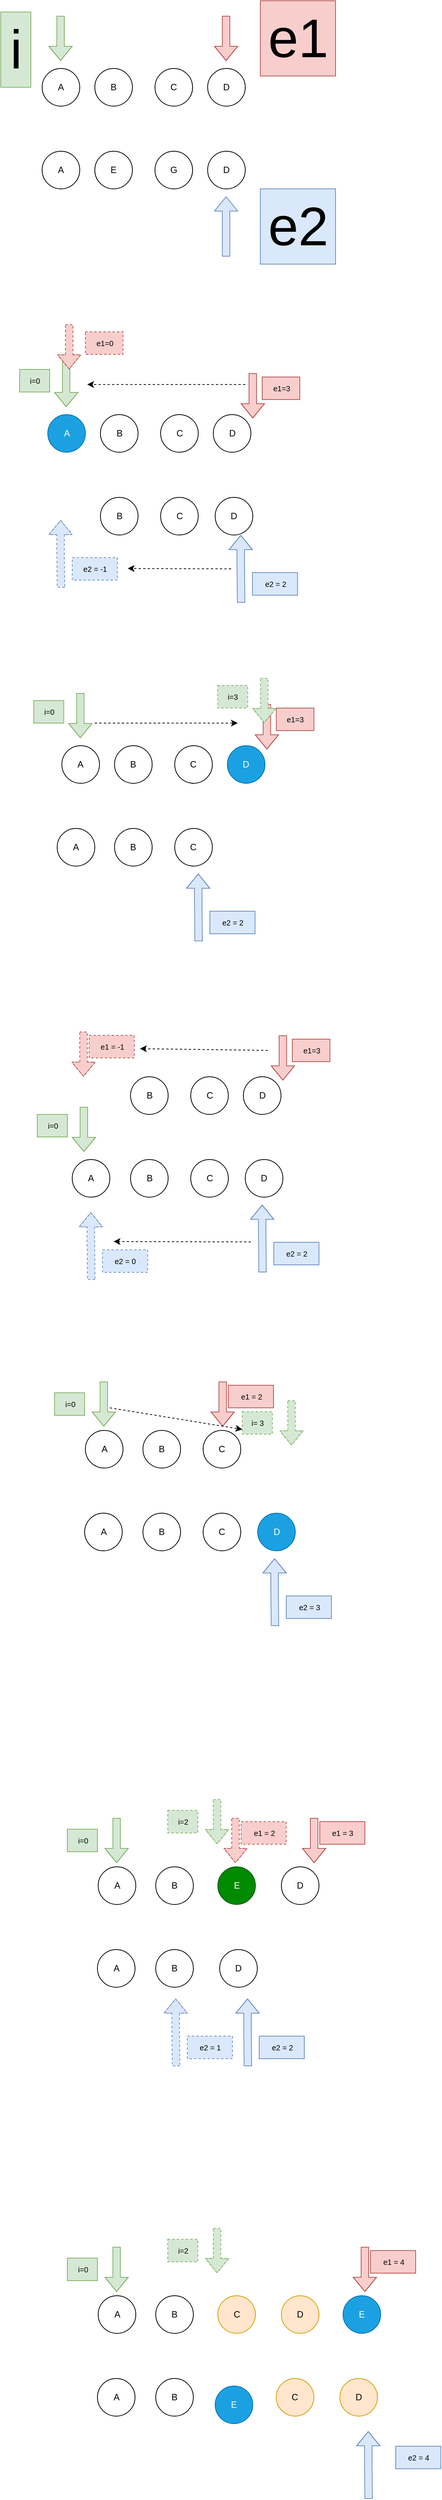<mxfile version="20.0.4" type="device"><diagram id="wZ3CmsPw8sh5OB52GNjy" name="Page-1"><mxGraphModel dx="942" dy="634" grid="1" gridSize="10" guides="1" tooltips="1" connect="1" arrows="1" fold="1" page="1" pageScale="1" pageWidth="827" pageHeight="1169" math="0" shadow="0"><root><mxCell id="0"/><mxCell id="1" parent="0"/><mxCell id="wDQxOSe4dmzjNGfjqoca-1" value="A" style="ellipse;whiteSpace=wrap;html=1;aspect=fixed;" vertex="1" parent="1"><mxGeometry x="150" y="130" width="50" height="50" as="geometry"/></mxCell><mxCell id="wDQxOSe4dmzjNGfjqoca-2" value="B" style="ellipse;whiteSpace=wrap;html=1;aspect=fixed;" vertex="1" parent="1"><mxGeometry x="220" y="130" width="50" height="50" as="geometry"/></mxCell><mxCell id="wDQxOSe4dmzjNGfjqoca-3" value="C" style="ellipse;whiteSpace=wrap;html=1;aspect=fixed;" vertex="1" parent="1"><mxGeometry x="300" y="130" width="50" height="50" as="geometry"/></mxCell><mxCell id="wDQxOSe4dmzjNGfjqoca-4" value="D" style="ellipse;whiteSpace=wrap;html=1;aspect=fixed;" vertex="1" parent="1"><mxGeometry x="370" y="130" width="50" height="50" as="geometry"/></mxCell><mxCell id="wDQxOSe4dmzjNGfjqoca-5" value="A" style="ellipse;whiteSpace=wrap;html=1;aspect=fixed;" vertex="1" parent="1"><mxGeometry x="150" y="240" width="50" height="50" as="geometry"/></mxCell><mxCell id="wDQxOSe4dmzjNGfjqoca-6" value="E" style="ellipse;whiteSpace=wrap;html=1;aspect=fixed;" vertex="1" parent="1"><mxGeometry x="220" y="240" width="50" height="50" as="geometry"/></mxCell><mxCell id="wDQxOSe4dmzjNGfjqoca-7" value="G" style="ellipse;whiteSpace=wrap;html=1;aspect=fixed;" vertex="1" parent="1"><mxGeometry x="300" y="240" width="50" height="50" as="geometry"/></mxCell><mxCell id="wDQxOSe4dmzjNGfjqoca-8" value="D" style="ellipse;whiteSpace=wrap;html=1;aspect=fixed;" vertex="1" parent="1"><mxGeometry x="370" y="240" width="50" height="50" as="geometry"/></mxCell><mxCell id="wDQxOSe4dmzjNGfjqoca-9" value="" style="shape=flexArrow;endArrow=classic;html=1;rounded=0;fillColor=#d5e8d4;strokeColor=#82b366;" edge="1" parent="1"><mxGeometry width="50" height="50" relative="1" as="geometry"><mxPoint x="174.5" y="60" as="sourcePoint"/><mxPoint x="174.5" y="120" as="targetPoint"/><Array as="points"><mxPoint x="174.5" y="90"/></Array></mxGeometry></mxCell><mxCell id="wDQxOSe4dmzjNGfjqoca-10" value="&lt;span style=&quot;font-size: 72px;&quot;&gt;i&lt;/span&gt;" style="text;html=1;align=center;verticalAlign=middle;resizable=0;points=[];autosize=1;strokeColor=#82b366;fillColor=#d5e8d4;" vertex="1" parent="1"><mxGeometry x="95" y="55" width="40" height="100" as="geometry"/></mxCell><mxCell id="wDQxOSe4dmzjNGfjqoca-12" value="" style="shape=flexArrow;endArrow=classic;html=1;rounded=0;fillColor=#f8cecc;strokeColor=#b85450;" edge="1" parent="1"><mxGeometry width="50" height="50" relative="1" as="geometry"><mxPoint x="394.5" y="60" as="sourcePoint"/><mxPoint x="394.5" y="120" as="targetPoint"/><Array as="points"><mxPoint x="394.5" y="90"/></Array></mxGeometry></mxCell><mxCell id="wDQxOSe4dmzjNGfjqoca-14" value="" style="shape=flexArrow;endArrow=classic;html=1;rounded=0;fontSize=72;fillColor=#dae8fc;strokeColor=#6c8ebf;" edge="1" parent="1"><mxGeometry width="50" height="50" relative="1" as="geometry"><mxPoint x="394.5" y="380" as="sourcePoint"/><mxPoint x="394.5" y="300" as="targetPoint"/></mxGeometry></mxCell><mxCell id="wDQxOSe4dmzjNGfjqoca-15" value="&lt;span style=&quot;font-size: 72px;&quot;&gt;e1&lt;/span&gt;" style="text;html=1;align=center;verticalAlign=middle;resizable=0;points=[];autosize=1;strokeColor=#b85450;fillColor=#f8cecc;" vertex="1" parent="1"><mxGeometry x="440" y="40" width="100" height="100" as="geometry"/></mxCell><mxCell id="wDQxOSe4dmzjNGfjqoca-16" value="&lt;span style=&quot;font-size: 72px;&quot;&gt;e2&lt;/span&gt;" style="text;html=1;align=center;verticalAlign=middle;resizable=0;points=[];autosize=1;strokeColor=#6c8ebf;fillColor=#dae8fc;" vertex="1" parent="1"><mxGeometry x="440" y="290" width="100" height="100" as="geometry"/></mxCell><mxCell id="wDQxOSe4dmzjNGfjqoca-19" value="A" style="ellipse;whiteSpace=wrap;html=1;aspect=fixed;fillColor=#1ba1e2;strokeColor=#006EAF;fontColor=#ffffff;" vertex="1" parent="1"><mxGeometry x="157.5" y="590" width="50" height="50" as="geometry"/></mxCell><mxCell id="wDQxOSe4dmzjNGfjqoca-20" value="B" style="ellipse;whiteSpace=wrap;html=1;aspect=fixed;" vertex="1" parent="1"><mxGeometry x="227.5" y="590" width="50" height="50" as="geometry"/></mxCell><mxCell id="wDQxOSe4dmzjNGfjqoca-21" value="C" style="ellipse;whiteSpace=wrap;html=1;aspect=fixed;" vertex="1" parent="1"><mxGeometry x="307.5" y="590" width="50" height="50" as="geometry"/></mxCell><mxCell id="wDQxOSe4dmzjNGfjqoca-22" value="D" style="ellipse;whiteSpace=wrap;html=1;aspect=fixed;" vertex="1" parent="1"><mxGeometry x="377.5" y="590" width="50" height="50" as="geometry"/></mxCell><mxCell id="wDQxOSe4dmzjNGfjqoca-24" value="B" style="ellipse;whiteSpace=wrap;html=1;aspect=fixed;" vertex="1" parent="1"><mxGeometry x="227.5" y="700" width="50" height="50" as="geometry"/></mxCell><mxCell id="wDQxOSe4dmzjNGfjqoca-25" value="C" style="ellipse;whiteSpace=wrap;html=1;aspect=fixed;" vertex="1" parent="1"><mxGeometry x="307.5" y="700" width="50" height="50" as="geometry"/></mxCell><mxCell id="wDQxOSe4dmzjNGfjqoca-27" value="" style="shape=flexArrow;endArrow=classic;html=1;rounded=0;fillColor=#d5e8d4;strokeColor=#82b366;" edge="1" parent="1"><mxGeometry width="50" height="50" relative="1" as="geometry"><mxPoint x="182" y="520" as="sourcePoint"/><mxPoint x="182" y="580" as="targetPoint"/><Array as="points"><mxPoint x="182" y="550"/></Array></mxGeometry></mxCell><mxCell id="wDQxOSe4dmzjNGfjqoca-28" value="&lt;font style=&quot;font-size: 10px;&quot;&gt;i=0&lt;/font&gt;" style="text;html=1;align=center;verticalAlign=middle;resizable=0;points=[];autosize=1;strokeColor=#82b366;fillColor=#d5e8d4;" vertex="1" parent="1"><mxGeometry x="120" y="530" width="40" height="30" as="geometry"/></mxCell><mxCell id="wDQxOSe4dmzjNGfjqoca-29" value="" style="shape=flexArrow;endArrow=classic;html=1;rounded=0;fillColor=#f8cecc;strokeColor=#b85450;dashed=1;" edge="1" parent="1"><mxGeometry width="50" height="50" relative="1" as="geometry"><mxPoint x="186" y="470" as="sourcePoint"/><mxPoint x="186" y="530" as="targetPoint"/><Array as="points"><mxPoint x="186" y="500"/></Array></mxGeometry></mxCell><mxCell id="wDQxOSe4dmzjNGfjqoca-30" value="" style="shape=flexArrow;endArrow=classic;html=1;rounded=0;fontSize=72;fillColor=#dae8fc;strokeColor=#6c8ebf;dashed=1;" edge="1" parent="1"><mxGeometry width="50" height="50" relative="1" as="geometry"><mxPoint x="175" y="820" as="sourcePoint"/><mxPoint x="174.5" y="730" as="targetPoint"/><Array as="points"><mxPoint x="174.5" y="770"/></Array></mxGeometry></mxCell><mxCell id="wDQxOSe4dmzjNGfjqoca-31" value="&lt;font style=&quot;font-size: 10px;&quot;&gt;e1=0&lt;/font&gt;" style="text;html=1;align=center;verticalAlign=middle;resizable=0;points=[];autosize=1;strokeColor=#b85450;fillColor=#f8cecc;dashed=1;" vertex="1" parent="1"><mxGeometry x="207.5" y="480" width="50" height="30" as="geometry"/></mxCell><mxCell id="wDQxOSe4dmzjNGfjqoca-32" value="&lt;font style=&quot;font-size: 10px;&quot;&gt;e2 = -1&lt;/font&gt;" style="text;html=1;align=center;verticalAlign=middle;resizable=0;points=[];autosize=1;strokeColor=#6c8ebf;fillColor=#dae8fc;dashed=1;" vertex="1" parent="1"><mxGeometry x="190" y="780" width="60" height="30" as="geometry"/></mxCell><mxCell id="wDQxOSe4dmzjNGfjqoca-45" value="D" style="ellipse;whiteSpace=wrap;html=1;aspect=fixed;" vertex="1" parent="1"><mxGeometry x="380" y="700" width="50" height="50" as="geometry"/></mxCell><mxCell id="wDQxOSe4dmzjNGfjqoca-46" value="" style="shape=flexArrow;endArrow=classic;html=1;rounded=0;fillColor=#f8cecc;strokeColor=#b85450;" edge="1" parent="1"><mxGeometry width="50" height="50" relative="1" as="geometry"><mxPoint x="430" y="535" as="sourcePoint"/><mxPoint x="430" y="595" as="targetPoint"/><Array as="points"><mxPoint x="430" y="565"/></Array></mxGeometry></mxCell><mxCell id="wDQxOSe4dmzjNGfjqoca-47" value="&lt;font style=&quot;font-size: 10px;&quot;&gt;e1=3&lt;/font&gt;" style="text;html=1;align=center;verticalAlign=middle;resizable=0;points=[];autosize=1;strokeColor=#b85450;fillColor=#f8cecc;" vertex="1" parent="1"><mxGeometry x="442.5" y="540" width="50" height="30" as="geometry"/></mxCell><mxCell id="wDQxOSe4dmzjNGfjqoca-48" value="" style="endArrow=classic;html=1;rounded=0;fontSize=10;dashed=1;" edge="1" parent="1"><mxGeometry width="50" height="50" relative="1" as="geometry"><mxPoint x="420" y="550" as="sourcePoint"/><mxPoint x="210" y="550" as="targetPoint"/></mxGeometry></mxCell><mxCell id="wDQxOSe4dmzjNGfjqoca-49" value="" style="shape=flexArrow;endArrow=classic;html=1;rounded=0;fontSize=72;fillColor=#dae8fc;strokeColor=#6c8ebf;" edge="1" parent="1"><mxGeometry width="50" height="50" relative="1" as="geometry"><mxPoint x="414.5" y="840" as="sourcePoint"/><mxPoint x="414" y="750" as="targetPoint"/><Array as="points"><mxPoint x="414" y="790"/></Array></mxGeometry></mxCell><mxCell id="wDQxOSe4dmzjNGfjqoca-50" value="&lt;font style=&quot;font-size: 10px;&quot;&gt;e2 = 2&lt;/font&gt;" style="text;html=1;align=center;verticalAlign=middle;resizable=0;points=[];autosize=1;strokeColor=#6c8ebf;fillColor=#dae8fc;" vertex="1" parent="1"><mxGeometry x="429.5" y="800" width="60" height="30" as="geometry"/></mxCell><mxCell id="wDQxOSe4dmzjNGfjqoca-51" value="" style="endArrow=classic;html=1;rounded=0;fontSize=10;dashed=1;" edge="1" parent="1"><mxGeometry width="50" height="50" relative="1" as="geometry"><mxPoint x="401.25" y="795" as="sourcePoint"/><mxPoint x="263.75" y="794.5" as="targetPoint"/></mxGeometry></mxCell><mxCell id="wDQxOSe4dmzjNGfjqoca-52" value="A" style="ellipse;whiteSpace=wrap;html=1;aspect=fixed;" vertex="1" parent="1"><mxGeometry x="176.25" y="1030" width="50" height="50" as="geometry"/></mxCell><mxCell id="wDQxOSe4dmzjNGfjqoca-53" value="B" style="ellipse;whiteSpace=wrap;html=1;aspect=fixed;" vertex="1" parent="1"><mxGeometry x="246.25" y="1030" width="50" height="50" as="geometry"/></mxCell><mxCell id="wDQxOSe4dmzjNGfjqoca-54" value="C" style="ellipse;whiteSpace=wrap;html=1;aspect=fixed;" vertex="1" parent="1"><mxGeometry x="326.25" y="1030" width="50" height="50" as="geometry"/></mxCell><mxCell id="wDQxOSe4dmzjNGfjqoca-55" value="D" style="ellipse;whiteSpace=wrap;html=1;aspect=fixed;fillColor=#1ba1e2;fontColor=#ffffff;strokeColor=#006EAF;" vertex="1" parent="1"><mxGeometry x="396.25" y="1030" width="50" height="50" as="geometry"/></mxCell><mxCell id="wDQxOSe4dmzjNGfjqoca-56" value="B" style="ellipse;whiteSpace=wrap;html=1;aspect=fixed;" vertex="1" parent="1"><mxGeometry x="246.25" y="1140" width="50" height="50" as="geometry"/></mxCell><mxCell id="wDQxOSe4dmzjNGfjqoca-57" value="C" style="ellipse;whiteSpace=wrap;html=1;aspect=fixed;" vertex="1" parent="1"><mxGeometry x="326.25" y="1140" width="50" height="50" as="geometry"/></mxCell><mxCell id="wDQxOSe4dmzjNGfjqoca-58" value="" style="shape=flexArrow;endArrow=classic;html=1;rounded=0;fillColor=#d5e8d4;strokeColor=#82b366;" edge="1" parent="1"><mxGeometry width="50" height="50" relative="1" as="geometry"><mxPoint x="200.75" y="960" as="sourcePoint"/><mxPoint x="200.75" y="1020" as="targetPoint"/><Array as="points"><mxPoint x="200.75" y="990"/></Array></mxGeometry></mxCell><mxCell id="wDQxOSe4dmzjNGfjqoca-59" value="&lt;font style=&quot;font-size: 10px;&quot;&gt;i=0&lt;/font&gt;" style="text;html=1;align=center;verticalAlign=middle;resizable=0;points=[];autosize=1;strokeColor=#82b366;fillColor=#d5e8d4;" vertex="1" parent="1"><mxGeometry x="138.75" y="970" width="40" height="30" as="geometry"/></mxCell><mxCell id="wDQxOSe4dmzjNGfjqoca-64" value="A" style="ellipse;whiteSpace=wrap;html=1;aspect=fixed;" vertex="1" parent="1"><mxGeometry x="170" y="1140" width="50" height="50" as="geometry"/></mxCell><mxCell id="wDQxOSe4dmzjNGfjqoca-65" value="" style="shape=flexArrow;endArrow=classic;html=1;rounded=0;fillColor=#f8cecc;strokeColor=#b85450;" edge="1" parent="1"><mxGeometry width="50" height="50" relative="1" as="geometry"><mxPoint x="448.75" y="975" as="sourcePoint"/><mxPoint x="448.75" y="1035" as="targetPoint"/><Array as="points"><mxPoint x="448.75" y="1005"/></Array></mxGeometry></mxCell><mxCell id="wDQxOSe4dmzjNGfjqoca-66" value="&lt;font style=&quot;font-size: 10px;&quot;&gt;e1=3&lt;/font&gt;" style="text;html=1;align=center;verticalAlign=middle;resizable=0;points=[];autosize=1;strokeColor=#b85450;fillColor=#f8cecc;" vertex="1" parent="1"><mxGeometry x="461.25" y="980" width="50" height="30" as="geometry"/></mxCell><mxCell id="wDQxOSe4dmzjNGfjqoca-68" value="" style="shape=flexArrow;endArrow=classic;html=1;rounded=0;fontSize=72;fillColor=#dae8fc;strokeColor=#6c8ebf;" edge="1" parent="1"><mxGeometry width="50" height="50" relative="1" as="geometry"><mxPoint x="358" y="1290" as="sourcePoint"/><mxPoint x="357.5" y="1200" as="targetPoint"/><Array as="points"><mxPoint x="357.5" y="1240"/></Array></mxGeometry></mxCell><mxCell id="wDQxOSe4dmzjNGfjqoca-69" value="&lt;font style=&quot;font-size: 10px;&quot;&gt;e2 = 2&lt;/font&gt;" style="text;html=1;align=center;verticalAlign=middle;resizable=0;points=[];autosize=1;strokeColor=#6c8ebf;fillColor=#dae8fc;" vertex="1" parent="1"><mxGeometry x="373" y="1250" width="60" height="30" as="geometry"/></mxCell><mxCell id="wDQxOSe4dmzjNGfjqoca-70" value="" style="endArrow=classic;html=1;rounded=0;fontSize=10;dashed=1;" edge="1" parent="1"><mxGeometry width="50" height="50" relative="1" as="geometry"><mxPoint x="220" y="1000" as="sourcePoint"/><mxPoint x="410" y="1000" as="targetPoint"/></mxGeometry></mxCell><mxCell id="wDQxOSe4dmzjNGfjqoca-72" value="" style="shape=flexArrow;endArrow=classic;html=1;rounded=0;fillColor=#d5e8d4;strokeColor=#82b366;dashed=1;" edge="1" parent="1"><mxGeometry width="50" height="50" relative="1" as="geometry"><mxPoint x="445.25" y="940" as="sourcePoint"/><mxPoint x="445.25" y="1000" as="targetPoint"/><Array as="points"><mxPoint x="445.25" y="970"/></Array></mxGeometry></mxCell><mxCell id="wDQxOSe4dmzjNGfjqoca-73" value="&lt;font style=&quot;font-size: 10px;&quot;&gt;i=3&lt;/font&gt;" style="text;html=1;align=center;verticalAlign=middle;resizable=0;points=[];autosize=1;strokeColor=#82b366;fillColor=#d5e8d4;dashed=1;" vertex="1" parent="1"><mxGeometry x="383.25" y="950" width="40" height="30" as="geometry"/></mxCell><mxCell id="wDQxOSe4dmzjNGfjqoca-74" value="A" style="ellipse;whiteSpace=wrap;html=1;aspect=fixed;" vertex="1" parent="1"><mxGeometry x="190" y="1580" width="50" height="50" as="geometry"/></mxCell><mxCell id="wDQxOSe4dmzjNGfjqoca-75" value="B" style="ellipse;whiteSpace=wrap;html=1;aspect=fixed;" vertex="1" parent="1"><mxGeometry x="267.5" y="1470" width="50" height="50" as="geometry"/></mxCell><mxCell id="wDQxOSe4dmzjNGfjqoca-76" value="C" style="ellipse;whiteSpace=wrap;html=1;aspect=fixed;" vertex="1" parent="1"><mxGeometry x="347.5" y="1470" width="50" height="50" as="geometry"/></mxCell><mxCell id="wDQxOSe4dmzjNGfjqoca-77" value="D" style="ellipse;whiteSpace=wrap;html=1;aspect=fixed;" vertex="1" parent="1"><mxGeometry x="417.5" y="1470" width="50" height="50" as="geometry"/></mxCell><mxCell id="wDQxOSe4dmzjNGfjqoca-78" value="B" style="ellipse;whiteSpace=wrap;html=1;aspect=fixed;" vertex="1" parent="1"><mxGeometry x="267.5" y="1580" width="50" height="50" as="geometry"/></mxCell><mxCell id="wDQxOSe4dmzjNGfjqoca-79" value="C" style="ellipse;whiteSpace=wrap;html=1;aspect=fixed;" vertex="1" parent="1"><mxGeometry x="347.5" y="1580" width="50" height="50" as="geometry"/></mxCell><mxCell id="wDQxOSe4dmzjNGfjqoca-80" value="" style="shape=flexArrow;endArrow=classic;html=1;rounded=0;fillColor=#d5e8d4;strokeColor=#82b366;" edge="1" parent="1"><mxGeometry width="50" height="50" relative="1" as="geometry"><mxPoint x="205.5" y="1510" as="sourcePoint"/><mxPoint x="205.5" y="1570" as="targetPoint"/><Array as="points"><mxPoint x="205.5" y="1540"/></Array></mxGeometry></mxCell><mxCell id="wDQxOSe4dmzjNGfjqoca-81" value="&lt;font style=&quot;font-size: 10px;&quot;&gt;i=0&lt;/font&gt;" style="text;html=1;align=center;verticalAlign=middle;resizable=0;points=[];autosize=1;strokeColor=#82b366;fillColor=#d5e8d4;" vertex="1" parent="1"><mxGeometry x="143.5" y="1520" width="40" height="30" as="geometry"/></mxCell><mxCell id="wDQxOSe4dmzjNGfjqoca-83" value="" style="shape=flexArrow;endArrow=classic;html=1;rounded=0;fillColor=#f8cecc;strokeColor=#b85450;" edge="1" parent="1"><mxGeometry width="50" height="50" relative="1" as="geometry"><mxPoint x="470" y="1415" as="sourcePoint"/><mxPoint x="470" y="1475" as="targetPoint"/><Array as="points"><mxPoint x="470" y="1445"/></Array></mxGeometry></mxCell><mxCell id="wDQxOSe4dmzjNGfjqoca-84" value="&lt;font style=&quot;font-size: 10px;&quot;&gt;e1=3&lt;/font&gt;" style="text;html=1;align=center;verticalAlign=middle;resizable=0;points=[];autosize=1;strokeColor=#b85450;fillColor=#f8cecc;" vertex="1" parent="1"><mxGeometry x="482.5" y="1420" width="50" height="30" as="geometry"/></mxCell><mxCell id="wDQxOSe4dmzjNGfjqoca-85" value="" style="shape=flexArrow;endArrow=classic;html=1;rounded=0;fontSize=72;fillColor=#dae8fc;strokeColor=#6c8ebf;" edge="1" parent="1"><mxGeometry width="50" height="50" relative="1" as="geometry"><mxPoint x="443" y="1730" as="sourcePoint"/><mxPoint x="442.5" y="1640" as="targetPoint"/><Array as="points"><mxPoint x="442.5" y="1680"/></Array></mxGeometry></mxCell><mxCell id="wDQxOSe4dmzjNGfjqoca-86" value="&lt;font style=&quot;font-size: 10px;&quot;&gt;e2 = 2&lt;/font&gt;" style="text;html=1;align=center;verticalAlign=middle;resizable=0;points=[];autosize=1;strokeColor=#6c8ebf;fillColor=#dae8fc;" vertex="1" parent="1"><mxGeometry x="458" y="1690" width="60" height="30" as="geometry"/></mxCell><mxCell id="wDQxOSe4dmzjNGfjqoca-87" value="" style="endArrow=classic;html=1;rounded=0;fontSize=10;dashed=1;entryX=1.125;entryY=0.589;entryDx=0;entryDy=0;entryPerimeter=0;" edge="1" parent="1" target="wDQxOSe4dmzjNGfjqoca-92"><mxGeometry width="50" height="50" relative="1" as="geometry"><mxPoint x="450" y="1435" as="sourcePoint"/><mxPoint x="267.5" y="1434.5" as="targetPoint"/></mxGeometry></mxCell><mxCell id="wDQxOSe4dmzjNGfjqoca-90" value="D" style="ellipse;whiteSpace=wrap;html=1;aspect=fixed;" vertex="1" parent="1"><mxGeometry x="420" y="1580" width="50" height="50" as="geometry"/></mxCell><mxCell id="wDQxOSe4dmzjNGfjqoca-91" value="" style="shape=flexArrow;endArrow=classic;html=1;rounded=0;fillColor=#f8cecc;strokeColor=#b85450;dashed=1;" edge="1" parent="1"><mxGeometry width="50" height="50" relative="1" as="geometry"><mxPoint x="205" y="1410" as="sourcePoint"/><mxPoint x="205" y="1470" as="targetPoint"/><Array as="points"><mxPoint x="205" y="1440"/></Array></mxGeometry></mxCell><mxCell id="wDQxOSe4dmzjNGfjqoca-92" value="&lt;font style=&quot;font-size: 10px;&quot;&gt;e1 = -1&lt;/font&gt;" style="text;html=1;align=center;verticalAlign=middle;resizable=0;points=[];autosize=1;strokeColor=#b85450;fillColor=#f8cecc;dashed=1;" vertex="1" parent="1"><mxGeometry x="212.5" y="1415" width="60" height="30" as="geometry"/></mxCell><mxCell id="wDQxOSe4dmzjNGfjqoca-94" value="" style="shape=flexArrow;endArrow=classic;html=1;rounded=0;fontSize=72;fillColor=#dae8fc;strokeColor=#6c8ebf;dashed=1;" edge="1" parent="1"><mxGeometry width="50" height="50" relative="1" as="geometry"><mxPoint x="215.25" y="1740" as="sourcePoint"/><mxPoint x="214.75" y="1650" as="targetPoint"/><Array as="points"><mxPoint x="214.75" y="1690"/></Array></mxGeometry></mxCell><mxCell id="wDQxOSe4dmzjNGfjqoca-95" value="&lt;font style=&quot;font-size: 10px;&quot;&gt;e2 = 0&lt;/font&gt;" style="text;html=1;align=center;verticalAlign=middle;resizable=0;points=[];autosize=1;strokeColor=#6c8ebf;fillColor=#dae8fc;dashed=1;" vertex="1" parent="1"><mxGeometry x="230.25" y="1700" width="60" height="30" as="geometry"/></mxCell><mxCell id="wDQxOSe4dmzjNGfjqoca-96" value="" style="endArrow=classic;html=1;rounded=0;fontSize=10;dashed=1;" edge="1" parent="1"><mxGeometry width="50" height="50" relative="1" as="geometry"><mxPoint x="427.5" y="1689.5" as="sourcePoint"/><mxPoint x="245" y="1689" as="targetPoint"/></mxGeometry></mxCell><mxCell id="wDQxOSe4dmzjNGfjqoca-97" value="A" style="ellipse;whiteSpace=wrap;html=1;aspect=fixed;" vertex="1" parent="1"><mxGeometry x="206.5" y="2050" width="50" height="50" as="geometry"/></mxCell><mxCell id="wDQxOSe4dmzjNGfjqoca-98" value="B" style="ellipse;whiteSpace=wrap;html=1;aspect=fixed;" vertex="1" parent="1"><mxGeometry x="284" y="1940" width="50" height="50" as="geometry"/></mxCell><mxCell id="wDQxOSe4dmzjNGfjqoca-99" value="C" style="ellipse;whiteSpace=wrap;html=1;aspect=fixed;" vertex="1" parent="1"><mxGeometry x="364" y="1940" width="50" height="50" as="geometry"/></mxCell><mxCell id="wDQxOSe4dmzjNGfjqoca-100" value="A" style="ellipse;whiteSpace=wrap;html=1;aspect=fixed;" vertex="1" parent="1"><mxGeometry x="207.5" y="1940" width="50" height="50" as="geometry"/></mxCell><mxCell id="wDQxOSe4dmzjNGfjqoca-101" value="B" style="ellipse;whiteSpace=wrap;html=1;aspect=fixed;" vertex="1" parent="1"><mxGeometry x="284" y="2050" width="50" height="50" as="geometry"/></mxCell><mxCell id="wDQxOSe4dmzjNGfjqoca-102" value="C" style="ellipse;whiteSpace=wrap;html=1;aspect=fixed;" vertex="1" parent="1"><mxGeometry x="364" y="2050" width="50" height="50" as="geometry"/></mxCell><mxCell id="wDQxOSe4dmzjNGfjqoca-103" value="" style="shape=flexArrow;endArrow=classic;html=1;rounded=0;fillColor=#d5e8d4;strokeColor=#82b366;" edge="1" parent="1"><mxGeometry width="50" height="50" relative="1" as="geometry"><mxPoint x="232" y="1875" as="sourcePoint"/><mxPoint x="232" y="1935" as="targetPoint"/><Array as="points"><mxPoint x="232" y="1905"/></Array></mxGeometry></mxCell><mxCell id="wDQxOSe4dmzjNGfjqoca-104" value="&lt;font style=&quot;font-size: 10px;&quot;&gt;i=0&lt;/font&gt;" style="text;html=1;align=center;verticalAlign=middle;resizable=0;points=[];autosize=1;strokeColor=#82b366;fillColor=#d5e8d4;" vertex="1" parent="1"><mxGeometry x="166.5" y="1890" width="40" height="30" as="geometry"/></mxCell><mxCell id="wDQxOSe4dmzjNGfjqoca-105" value="" style="shape=flexArrow;endArrow=classic;html=1;rounded=0;fillColor=#f8cecc;strokeColor=#b85450;" edge="1" parent="1"><mxGeometry width="50" height="50" relative="1" as="geometry"><mxPoint x="390" y="1875" as="sourcePoint"/><mxPoint x="390" y="1935" as="targetPoint"/><Array as="points"><mxPoint x="390" y="1905"/></Array></mxGeometry></mxCell><mxCell id="wDQxOSe4dmzjNGfjqoca-106" value="&lt;font style=&quot;font-size: 10px;&quot;&gt;e1 = 2&lt;/font&gt;" style="text;html=1;align=center;verticalAlign=middle;resizable=0;points=[];autosize=1;strokeColor=#b85450;fillColor=#f8cecc;" vertex="1" parent="1"><mxGeometry x="397.5" y="1880" width="60" height="30" as="geometry"/></mxCell><mxCell id="wDQxOSe4dmzjNGfjqoca-107" value="" style="shape=flexArrow;endArrow=classic;html=1;rounded=0;fontSize=72;fillColor=#dae8fc;strokeColor=#6c8ebf;" edge="1" parent="1"><mxGeometry width="50" height="50" relative="1" as="geometry"><mxPoint x="459.5" y="2200" as="sourcePoint"/><mxPoint x="459" y="2110" as="targetPoint"/><Array as="points"><mxPoint x="459" y="2150"/></Array></mxGeometry></mxCell><mxCell id="wDQxOSe4dmzjNGfjqoca-108" value="&lt;font style=&quot;font-size: 10px;&quot;&gt;e2 = 3&lt;/font&gt;" style="text;html=1;align=center;verticalAlign=middle;resizable=0;points=[];autosize=1;strokeColor=#6c8ebf;fillColor=#dae8fc;" vertex="1" parent="1"><mxGeometry x="474.5" y="2160" width="60" height="30" as="geometry"/></mxCell><mxCell id="wDQxOSe4dmzjNGfjqoca-110" value="D" style="ellipse;whiteSpace=wrap;html=1;aspect=fixed;fillColor=#1ba1e2;fontColor=#ffffff;strokeColor=#006EAF;" vertex="1" parent="1"><mxGeometry x="436.5" y="2050" width="50" height="50" as="geometry"/></mxCell><mxCell id="wDQxOSe4dmzjNGfjqoca-117" value="" style="shape=flexArrow;endArrow=classic;html=1;rounded=0;fillColor=#d5e8d4;strokeColor=#82b366;dashed=1;" edge="1" parent="1"><mxGeometry width="50" height="50" relative="1" as="geometry"><mxPoint x="481.5" y="1900" as="sourcePoint"/><mxPoint x="481.5" y="1960" as="targetPoint"/><Array as="points"><mxPoint x="481.5" y="1930"/></Array></mxGeometry></mxCell><mxCell id="wDQxOSe4dmzjNGfjqoca-118" value="&lt;font style=&quot;font-size: 10px;&quot;&gt;i= 3&lt;/font&gt;" style="text;html=1;align=center;verticalAlign=middle;resizable=0;points=[];autosize=1;strokeColor=#82b366;fillColor=#d5e8d4;dashed=1;" vertex="1" parent="1"><mxGeometry x="416" y="1915" width="40" height="30" as="geometry"/></mxCell><mxCell id="wDQxOSe4dmzjNGfjqoca-119" value="" style="endArrow=classic;html=1;rounded=0;fontSize=10;dashed=1;entryX=0;entryY=0.789;entryDx=0;entryDy=0;entryPerimeter=0;" edge="1" parent="1" target="wDQxOSe4dmzjNGfjqoca-118"><mxGeometry width="50" height="50" relative="1" as="geometry"><mxPoint x="240" y="1910" as="sourcePoint"/><mxPoint x="37.5" y="1904.5" as="targetPoint"/></mxGeometry></mxCell><mxCell id="wDQxOSe4dmzjNGfjqoca-120" value="A" style="ellipse;whiteSpace=wrap;html=1;aspect=fixed;" vertex="1" parent="1"><mxGeometry x="223.5" y="2630" width="50" height="50" as="geometry"/></mxCell><mxCell id="wDQxOSe4dmzjNGfjqoca-121" value="B" style="ellipse;whiteSpace=wrap;html=1;aspect=fixed;" vertex="1" parent="1"><mxGeometry x="301" y="2520" width="50" height="50" as="geometry"/></mxCell><mxCell id="wDQxOSe4dmzjNGfjqoca-123" value="A" style="ellipse;whiteSpace=wrap;html=1;aspect=fixed;" vertex="1" parent="1"><mxGeometry x="224.5" y="2520" width="50" height="50" as="geometry"/></mxCell><mxCell id="wDQxOSe4dmzjNGfjqoca-124" value="B" style="ellipse;whiteSpace=wrap;html=1;aspect=fixed;" vertex="1" parent="1"><mxGeometry x="301" y="2630" width="50" height="50" as="geometry"/></mxCell><mxCell id="wDQxOSe4dmzjNGfjqoca-126" value="" style="shape=flexArrow;endArrow=classic;html=1;rounded=0;fillColor=#d5e8d4;strokeColor=#82b366;" edge="1" parent="1"><mxGeometry width="50" height="50" relative="1" as="geometry"><mxPoint x="249" y="2455" as="sourcePoint"/><mxPoint x="249" y="2515" as="targetPoint"/><Array as="points"><mxPoint x="249" y="2485"/></Array></mxGeometry></mxCell><mxCell id="wDQxOSe4dmzjNGfjqoca-127" value="&lt;font style=&quot;font-size: 10px;&quot;&gt;i=0&lt;/font&gt;" style="text;html=1;align=center;verticalAlign=middle;resizable=0;points=[];autosize=1;strokeColor=#82b366;fillColor=#d5e8d4;" vertex="1" parent="1"><mxGeometry x="183.5" y="2470" width="40" height="30" as="geometry"/></mxCell><mxCell id="wDQxOSe4dmzjNGfjqoca-128" value="" style="shape=flexArrow;endArrow=classic;html=1;rounded=0;fillColor=#f8cecc;strokeColor=#b85450;dashed=1;" edge="1" parent="1"><mxGeometry width="50" height="50" relative="1" as="geometry"><mxPoint x="407" y="2455" as="sourcePoint"/><mxPoint x="407" y="2515" as="targetPoint"/><Array as="points"><mxPoint x="407" y="2485"/></Array></mxGeometry></mxCell><mxCell id="wDQxOSe4dmzjNGfjqoca-129" value="&lt;font style=&quot;font-size: 10px;&quot;&gt;e1 = 2&lt;/font&gt;" style="text;html=1;align=center;verticalAlign=middle;resizable=0;points=[];autosize=1;strokeColor=#b85450;fillColor=#f8cecc;dashed=1;" vertex="1" parent="1"><mxGeometry x="414.5" y="2460" width="60" height="30" as="geometry"/></mxCell><mxCell id="wDQxOSe4dmzjNGfjqoca-130" value="" style="shape=flexArrow;endArrow=classic;html=1;rounded=0;fontSize=72;fillColor=#dae8fc;strokeColor=#6c8ebf;" edge="1" parent="1"><mxGeometry width="50" height="50" relative="1" as="geometry"><mxPoint x="423.5" y="2785" as="sourcePoint"/><mxPoint x="423" y="2695" as="targetPoint"/><Array as="points"><mxPoint x="423" y="2735"/></Array></mxGeometry></mxCell><mxCell id="wDQxOSe4dmzjNGfjqoca-131" value="&lt;font style=&quot;font-size: 10px;&quot;&gt;e2 = 2&lt;/font&gt;" style="text;html=1;align=center;verticalAlign=middle;resizable=0;points=[];autosize=1;strokeColor=#6c8ebf;fillColor=#dae8fc;" vertex="1" parent="1"><mxGeometry x="438.5" y="2745" width="60" height="30" as="geometry"/></mxCell><mxCell id="wDQxOSe4dmzjNGfjqoca-132" value="D" style="ellipse;whiteSpace=wrap;html=1;aspect=fixed;" vertex="1" parent="1"><mxGeometry x="386" y="2630" width="50" height="50" as="geometry"/></mxCell><mxCell id="wDQxOSe4dmzjNGfjqoca-136" value="E" style="ellipse;whiteSpace=wrap;html=1;aspect=fixed;fillColor=#008a00;fontColor=#ffffff;strokeColor=#005700;" vertex="1" parent="1"><mxGeometry x="383.5" y="2520" width="50" height="50" as="geometry"/></mxCell><mxCell id="wDQxOSe4dmzjNGfjqoca-137" value="D" style="ellipse;whiteSpace=wrap;html=1;aspect=fixed;" vertex="1" parent="1"><mxGeometry x="468" y="2520" width="50" height="50" as="geometry"/></mxCell><mxCell id="wDQxOSe4dmzjNGfjqoca-139" value="" style="shape=flexArrow;endArrow=classic;html=1;rounded=0;fillColor=#f8cecc;strokeColor=#b85450;" edge="1" parent="1"><mxGeometry width="50" height="50" relative="1" as="geometry"><mxPoint x="511.5" y="2455" as="sourcePoint"/><mxPoint x="511.5" y="2515" as="targetPoint"/><Array as="points"><mxPoint x="511.5" y="2485"/></Array></mxGeometry></mxCell><mxCell id="wDQxOSe4dmzjNGfjqoca-140" value="&lt;font style=&quot;font-size: 10px;&quot;&gt;e1 = 3&lt;/font&gt;" style="text;html=1;align=center;verticalAlign=middle;resizable=0;points=[];autosize=1;strokeColor=#b85450;fillColor=#f8cecc;" vertex="1" parent="1"><mxGeometry x="519" y="2460" width="60" height="30" as="geometry"/></mxCell><mxCell id="wDQxOSe4dmzjNGfjqoca-141" value="" style="shape=flexArrow;endArrow=classic;html=1;rounded=0;fontSize=72;fillColor=#dae8fc;strokeColor=#6c8ebf;dashed=1;" edge="1" parent="1"><mxGeometry width="50" height="50" relative="1" as="geometry"><mxPoint x="328" y="2785" as="sourcePoint"/><mxPoint x="327.5" y="2695" as="targetPoint"/><Array as="points"><mxPoint x="327.5" y="2735"/></Array></mxGeometry></mxCell><mxCell id="wDQxOSe4dmzjNGfjqoca-142" value="&lt;font style=&quot;font-size: 10px;&quot;&gt;e2 = 1&lt;/font&gt;" style="text;html=1;align=center;verticalAlign=middle;resizable=0;points=[];autosize=1;strokeColor=#6c8ebf;fillColor=#dae8fc;dashed=1;" vertex="1" parent="1"><mxGeometry x="343" y="2745" width="60" height="30" as="geometry"/></mxCell><mxCell id="wDQxOSe4dmzjNGfjqoca-143" value="" style="shape=flexArrow;endArrow=classic;html=1;rounded=0;fillColor=#d5e8d4;strokeColor=#82b366;dashed=1;" edge="1" parent="1"><mxGeometry width="50" height="50" relative="1" as="geometry"><mxPoint x="382.5" y="2430" as="sourcePoint"/><mxPoint x="382.5" y="2490" as="targetPoint"/><Array as="points"><mxPoint x="382.5" y="2460"/></Array></mxGeometry></mxCell><mxCell id="wDQxOSe4dmzjNGfjqoca-144" value="&lt;font style=&quot;font-size: 10px;&quot;&gt;i=2&lt;/font&gt;" style="text;html=1;align=center;verticalAlign=middle;resizable=0;points=[];autosize=1;strokeColor=#82b366;fillColor=#d5e8d4;dashed=1;" vertex="1" parent="1"><mxGeometry x="317" y="2445" width="40" height="30" as="geometry"/></mxCell><mxCell id="wDQxOSe4dmzjNGfjqoca-146" value="A" style="ellipse;whiteSpace=wrap;html=1;aspect=fixed;" vertex="1" parent="1"><mxGeometry x="223.5" y="3200" width="50" height="50" as="geometry"/></mxCell><mxCell id="wDQxOSe4dmzjNGfjqoca-147" value="B" style="ellipse;whiteSpace=wrap;html=1;aspect=fixed;" vertex="1" parent="1"><mxGeometry x="301" y="3090" width="50" height="50" as="geometry"/></mxCell><mxCell id="wDQxOSe4dmzjNGfjqoca-148" value="A" style="ellipse;whiteSpace=wrap;html=1;aspect=fixed;" vertex="1" parent="1"><mxGeometry x="224.5" y="3090" width="50" height="50" as="geometry"/></mxCell><mxCell id="wDQxOSe4dmzjNGfjqoca-149" value="B" style="ellipse;whiteSpace=wrap;html=1;aspect=fixed;" vertex="1" parent="1"><mxGeometry x="301" y="3200" width="50" height="50" as="geometry"/></mxCell><mxCell id="wDQxOSe4dmzjNGfjqoca-150" value="" style="shape=flexArrow;endArrow=classic;html=1;rounded=0;fillColor=#d5e8d4;strokeColor=#82b366;" edge="1" parent="1"><mxGeometry width="50" height="50" relative="1" as="geometry"><mxPoint x="249" y="3025" as="sourcePoint"/><mxPoint x="249" y="3085" as="targetPoint"/><Array as="points"><mxPoint x="249" y="3055"/></Array></mxGeometry></mxCell><mxCell id="wDQxOSe4dmzjNGfjqoca-151" value="&lt;font style=&quot;font-size: 10px;&quot;&gt;i=0&lt;/font&gt;" style="text;html=1;align=center;verticalAlign=middle;resizable=0;points=[];autosize=1;strokeColor=#82b366;fillColor=#d5e8d4;" vertex="1" parent="1"><mxGeometry x="183.5" y="3040" width="40" height="30" as="geometry"/></mxCell><mxCell id="wDQxOSe4dmzjNGfjqoca-154" value="" style="shape=flexArrow;endArrow=classic;html=1;rounded=0;fontSize=72;fillColor=#dae8fc;strokeColor=#6c8ebf;" edge="1" parent="1"><mxGeometry width="50" height="50" relative="1" as="geometry"><mxPoint x="584" y="3360" as="sourcePoint"/><mxPoint x="583.5" y="3270" as="targetPoint"/><Array as="points"><mxPoint x="583.5" y="3310"/></Array></mxGeometry></mxCell><mxCell id="wDQxOSe4dmzjNGfjqoca-155" value="&lt;font style=&quot;font-size: 10px;&quot;&gt;e2 = 4&lt;/font&gt;" style="text;html=1;align=center;verticalAlign=middle;resizable=0;points=[];autosize=1;strokeColor=#6c8ebf;fillColor=#dae8fc;" vertex="1" parent="1"><mxGeometry x="620" y="3290" width="60" height="30" as="geometry"/></mxCell><mxCell id="wDQxOSe4dmzjNGfjqoca-156" value="E" style="ellipse;whiteSpace=wrap;html=1;aspect=fixed;fillColor=#1ba1e2;fontColor=#ffffff;strokeColor=#006EAF;" vertex="1" parent="1"><mxGeometry x="550" y="3090" width="50" height="50" as="geometry"/></mxCell><mxCell id="wDQxOSe4dmzjNGfjqoca-157" value="C" style="ellipse;whiteSpace=wrap;html=1;aspect=fixed;fillColor=#ffe6cc;strokeColor=#d79b00;" vertex="1" parent="1"><mxGeometry x="383.5" y="3090" width="50" height="50" as="geometry"/></mxCell><mxCell id="wDQxOSe4dmzjNGfjqoca-158" value="D" style="ellipse;whiteSpace=wrap;html=1;aspect=fixed;fillColor=#ffe6cc;strokeColor=#d79b00;" vertex="1" parent="1"><mxGeometry x="468" y="3090" width="50" height="50" as="geometry"/></mxCell><mxCell id="wDQxOSe4dmzjNGfjqoca-159" value="" style="shape=flexArrow;endArrow=classic;html=1;rounded=0;fillColor=#f8cecc;strokeColor=#b85450;" edge="1" parent="1"><mxGeometry width="50" height="50" relative="1" as="geometry"><mxPoint x="579" y="3025" as="sourcePoint"/><mxPoint x="579" y="3085" as="targetPoint"/><Array as="points"><mxPoint x="579" y="3055"/></Array></mxGeometry></mxCell><mxCell id="wDQxOSe4dmzjNGfjqoca-160" value="&lt;font style=&quot;font-size: 10px;&quot;&gt;e1 = 4&lt;/font&gt;" style="text;html=1;align=center;verticalAlign=middle;resizable=0;points=[];autosize=1;strokeColor=#b85450;fillColor=#f8cecc;" vertex="1" parent="1"><mxGeometry x="586.5" y="3030" width="60" height="30" as="geometry"/></mxCell><mxCell id="wDQxOSe4dmzjNGfjqoca-163" value="" style="shape=flexArrow;endArrow=classic;html=1;rounded=0;fillColor=#d5e8d4;strokeColor=#82b366;dashed=1;" edge="1" parent="1"><mxGeometry width="50" height="50" relative="1" as="geometry"><mxPoint x="382.5" y="3000" as="sourcePoint"/><mxPoint x="382.5" y="3060" as="targetPoint"/><Array as="points"><mxPoint x="382.5" y="3030"/></Array></mxGeometry></mxCell><mxCell id="wDQxOSe4dmzjNGfjqoca-164" value="&lt;font style=&quot;font-size: 10px;&quot;&gt;i=2&lt;/font&gt;" style="text;html=1;align=center;verticalAlign=middle;resizable=0;points=[];autosize=1;strokeColor=#82b366;fillColor=#d5e8d4;dashed=1;" vertex="1" parent="1"><mxGeometry x="317" y="3015" width="40" height="30" as="geometry"/></mxCell><mxCell id="wDQxOSe4dmzjNGfjqoca-165" value="E" style="ellipse;whiteSpace=wrap;html=1;aspect=fixed;fillColor=#1ba1e2;fontColor=#ffffff;strokeColor=#006EAF;" vertex="1" parent="1"><mxGeometry x="380" y="3210" width="50" height="50" as="geometry"/></mxCell><mxCell id="wDQxOSe4dmzjNGfjqoca-166" value="C" style="ellipse;whiteSpace=wrap;html=1;aspect=fixed;fillColor=#ffe6cc;strokeColor=#d79b00;" vertex="1" parent="1"><mxGeometry x="461.25" y="3200" width="50" height="50" as="geometry"/></mxCell><mxCell id="wDQxOSe4dmzjNGfjqoca-167" value="D" style="ellipse;whiteSpace=wrap;html=1;aspect=fixed;fillColor=#ffe6cc;strokeColor=#d79b00;" vertex="1" parent="1"><mxGeometry x="545.75" y="3200" width="50" height="50" as="geometry"/></mxCell></root></mxGraphModel></diagram></mxfile>
